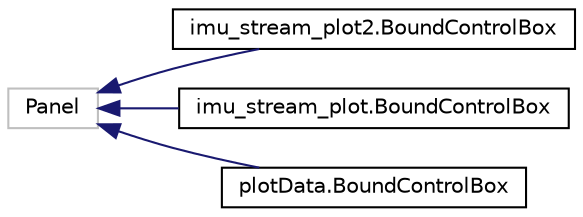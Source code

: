 digraph "Graphical Class Hierarchy"
{
 // INTERACTIVE_SVG=YES
  edge [fontname="Helvetica",fontsize="10",labelfontname="Helvetica",labelfontsize="10"];
  node [fontname="Helvetica",fontsize="10",shape=record];
  rankdir="LR";
  Node88 [label="Panel",height=0.2,width=0.4,color="grey75", fillcolor="white", style="filled"];
  Node88 -> Node0 [dir="back",color="midnightblue",fontsize="10",style="solid",fontname="Helvetica"];
  Node0 [label="imu_stream_plot2.BoundControlBox",height=0.2,width=0.4,color="black", fillcolor="white", style="filled",URL="$classimu__stream__plot2_1_1_bound_control_box.html"];
  Node88 -> Node90 [dir="back",color="midnightblue",fontsize="10",style="solid",fontname="Helvetica"];
  Node90 [label="imu_stream_plot.BoundControlBox",height=0.2,width=0.4,color="black", fillcolor="white", style="filled",URL="$classimu__stream__plot_1_1_bound_control_box.html"];
  Node88 -> Node91 [dir="back",color="midnightblue",fontsize="10",style="solid",fontname="Helvetica"];
  Node91 [label="plotData.BoundControlBox",height=0.2,width=0.4,color="black", fillcolor="white", style="filled",URL="$classplot_data_1_1_bound_control_box.html"];
}
